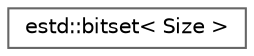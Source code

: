 digraph "Graphical Class Hierarchy"
{
 // LATEX_PDF_SIZE
  bgcolor="transparent";
  edge [fontname=Helvetica,fontsize=10,labelfontname=Helvetica,labelfontsize=10];
  node [fontname=Helvetica,fontsize=10,shape=box,height=0.2,width=0.4];
  rankdir="LR";
  Node0 [id="Node000000",label="estd::bitset\< Size \>",height=0.2,width=0.4,color="grey40", fillcolor="white", style="filled",URL="$d0/dea/classestd_1_1bitset.html",tooltip=" "];
}
